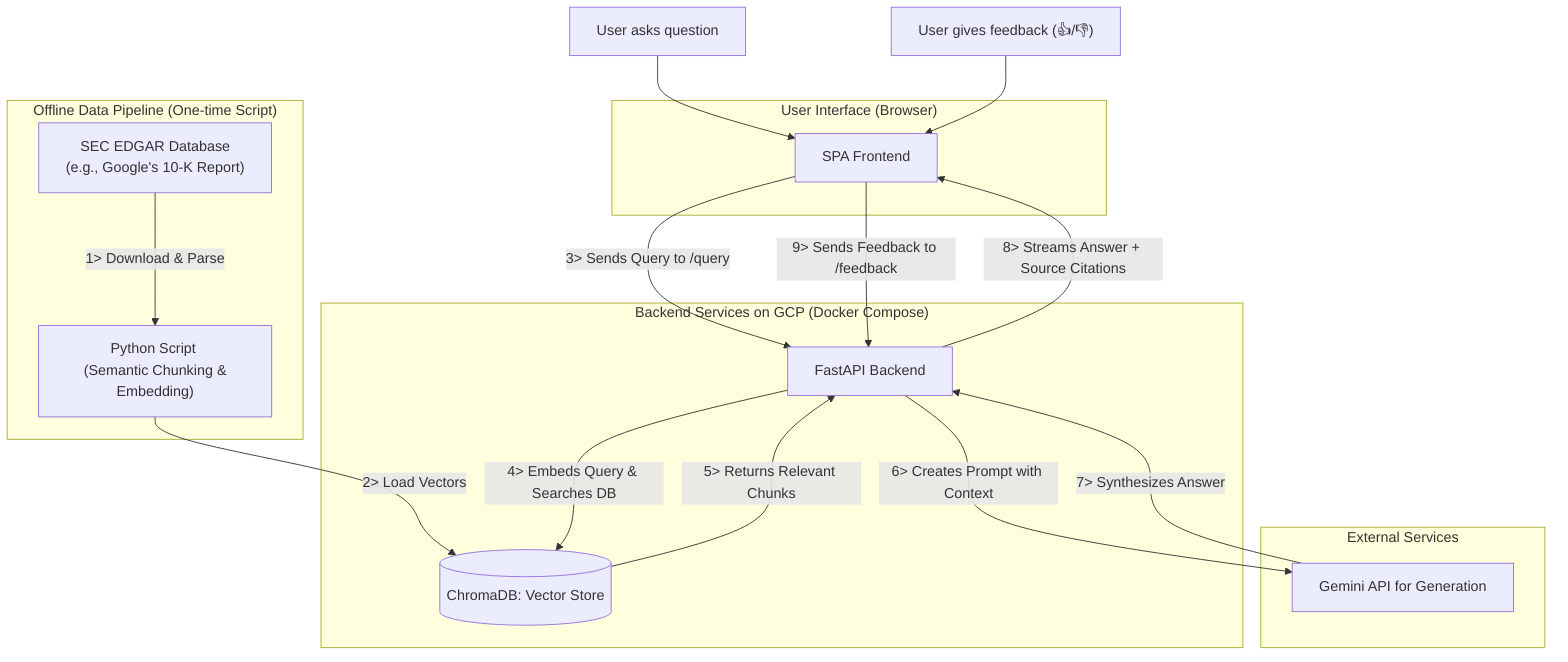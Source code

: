graph TD
    subgraph "User Interface (Browser)"
        SPA[SPA Frontend]
    end

    subgraph "Backend Services on GCP (Docker Compose)"
        API[FastAPI Backend]
        VectorDB[(ChromaDB: Vector Store)]
    end

    subgraph "External Services"
        LLM[Gemini API for Generation]
    end
    
    subgraph "Offline Data Pipeline (One-time Script)"
        Source["SEC EDGAR Database <br> (e.g., Google's 10-K Report)"] -- "1> Download & Parse" --> Preprocessing
        Preprocessing["Python Script <br> (Semantic Chunking & Embedding)"] -- "2> Load Vectors" --> VectorDB
    end

    %% Main Query Flow
    UserQuery["User asks question"] --> SPA
    SPA -- "3> Sends Query to /query" --> API
    API -- "4> Embeds Query & Searches DB" --> VectorDB
    VectorDB -- "5> Returns Relevant Chunks" --> API
    API -- "6> Creates Prompt with Context" --> LLM
    LLM -- "7> Synthesizes Answer" --> API
    API -- "8> Streams Answer + Source Citations" --> SPA

    %% User Feedback Flow
    Feedback["User gives feedback (👍/👎)"] --> SPA
    SPA -- "9> Sends Feedback to /feedback" --> API